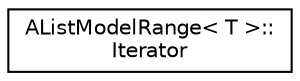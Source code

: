 digraph "Graphical Class Hierarchy"
{
 // LATEX_PDF_SIZE
  edge [fontname="Helvetica",fontsize="10",labelfontname="Helvetica",labelfontsize="10"];
  node [fontname="Helvetica",fontsize="10",shape=record];
  rankdir="LR";
  Node0 [label="AListModelRange\< T \>::\lIterator",height=0.2,width=0.4,color="black", fillcolor="white", style="filled",URL="$classAListModelRange_1_1Iterator.html",tooltip=" "];
}
